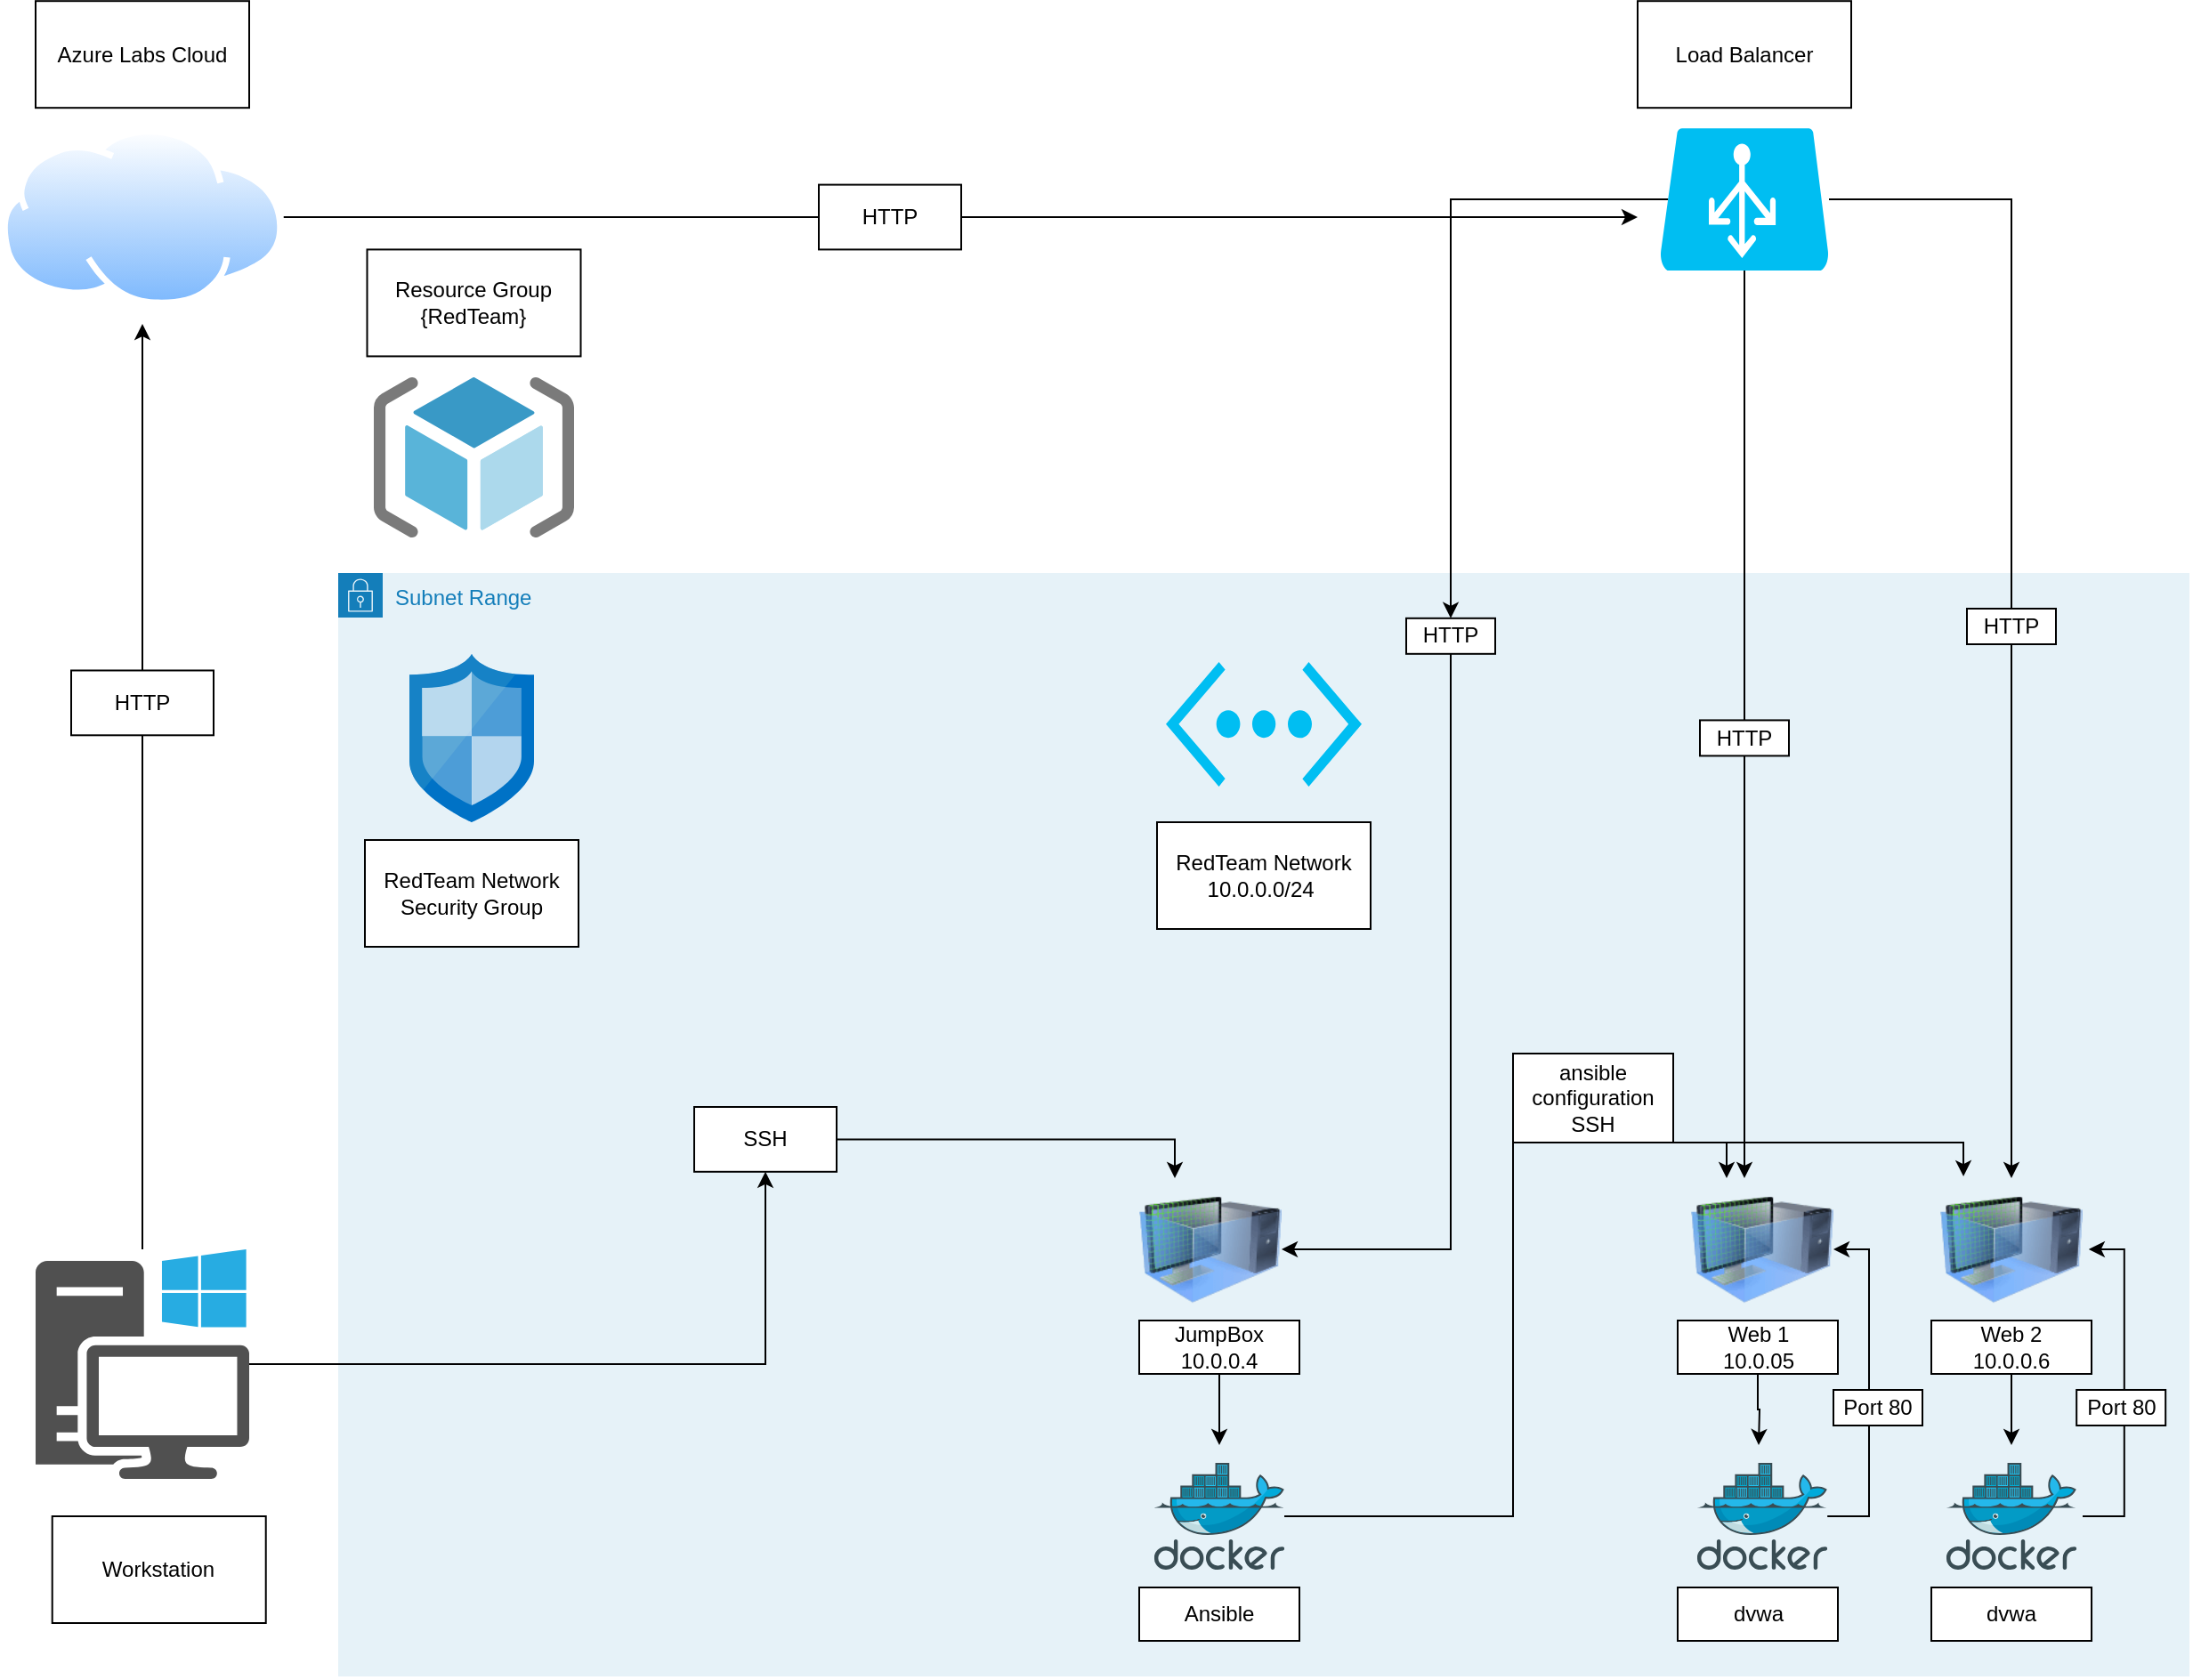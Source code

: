 <mxfile version="18.1.3" type="device"><diagram id="WI9T0HZ2pTsCkuznbFz-" name="Page-1"><mxGraphModel dx="2062" dy="1122" grid="1" gridSize="10" guides="1" tooltips="1" connect="1" arrows="1" fold="1" page="1" pageScale="1" pageWidth="1169" pageHeight="827" math="0" shadow="0"><root><mxCell id="0"/><mxCell id="1" parent="0"/><mxCell id="6L2BmyUJa7IlHlYo9mTM-74" value="Subnet Range" style="points=[[0,0],[0.25,0],[0.5,0],[0.75,0],[1,0],[1,0.25],[1,0.5],[1,0.75],[1,1],[0.75,1],[0.5,1],[0.25,1],[0,1],[0,0.75],[0,0.5],[0,0.25]];outlineConnect=0;gradientColor=none;html=1;whiteSpace=wrap;fontSize=12;fontStyle=0;container=1;pointerEvents=0;collapsible=0;recursiveResize=0;shape=mxgraph.aws4.group;grIcon=mxgraph.aws4.group_security_group;grStroke=0;strokeColor=#147EBA;fillColor=#E6F2F8;verticalAlign=top;align=left;spacingLeft=30;fontColor=#147EBA;dashed=0;" vertex="1" parent="1"><mxGeometry x="200" y="340" width="1040" height="620" as="geometry"/></mxCell><mxCell id="6L2BmyUJa7IlHlYo9mTM-11" value="" style="sketch=0;aspect=fixed;html=1;points=[];align=center;image;fontSize=12;image=img/lib/mscae/Network_Security_Groups_Classic.svg;" vertex="1" parent="6L2BmyUJa7IlHlYo9mTM-74"><mxGeometry x="40" y="45.41" width="70" height="94.59" as="geometry"/></mxCell><mxCell id="6L2BmyUJa7IlHlYo9mTM-15" value="RedTeam Network Security Group" style="rounded=0;whiteSpace=wrap;html=1;" vertex="1" parent="6L2BmyUJa7IlHlYo9mTM-74"><mxGeometry x="15" y="150" width="120" height="60" as="geometry"/></mxCell><mxCell id="6L2BmyUJa7IlHlYo9mTM-16" value="RedTeam Network 10.0.0.0/24&amp;nbsp;" style="rounded=0;whiteSpace=wrap;html=1;" vertex="1" parent="6L2BmyUJa7IlHlYo9mTM-74"><mxGeometry x="460" y="140" width="120" height="60" as="geometry"/></mxCell><mxCell id="6L2BmyUJa7IlHlYo9mTM-6" value="" style="verticalLabelPosition=bottom;html=1;verticalAlign=top;align=center;strokeColor=none;fillColor=#00BEF2;shape=mxgraph.azure.virtual_network;pointerEvents=1;" vertex="1" parent="6L2BmyUJa7IlHlYo9mTM-74"><mxGeometry x="465" y="50.0" width="110" height="70" as="geometry"/></mxCell><mxCell id="6L2BmyUJa7IlHlYo9mTM-47" value="HTTP" style="rounded=0;whiteSpace=wrap;html=1;" vertex="1" parent="6L2BmyUJa7IlHlYo9mTM-74"><mxGeometry x="915" y="20.0" width="50" height="20" as="geometry"/></mxCell><mxCell id="6L2BmyUJa7IlHlYo9mTM-84" value="ansible configuration SSH" style="rounded=0;whiteSpace=wrap;html=1;" vertex="1" parent="6L2BmyUJa7IlHlYo9mTM-74"><mxGeometry x="660" y="270" width="90" height="50" as="geometry"/></mxCell><mxCell id="6L2BmyUJa7IlHlYo9mTM-45" value="HTTP" style="rounded=0;whiteSpace=wrap;html=1;" vertex="1" parent="6L2BmyUJa7IlHlYo9mTM-74"><mxGeometry x="765" y="82.71" width="50" height="20" as="geometry"/></mxCell><mxCell id="6L2BmyUJa7IlHlYo9mTM-1" value="" style="image;html=1;image=img/lib/clip_art/computers/Virtual_Machine_128x128.png" vertex="1" parent="6L2BmyUJa7IlHlYo9mTM-74"><mxGeometry x="450" y="340" width="80" height="80" as="geometry"/></mxCell><mxCell id="6L2BmyUJa7IlHlYo9mTM-29" style="edgeStyle=orthogonalEdgeStyle;rounded=0;orthogonalLoop=1;jettySize=auto;html=1;exitX=0.5;exitY=1;exitDx=0;exitDy=0;" edge="1" parent="6L2BmyUJa7IlHlYo9mTM-74" source="6L2BmyUJa7IlHlYo9mTM-21"><mxGeometry relative="1" as="geometry"><mxPoint x="495" y="490" as="targetPoint"/></mxGeometry></mxCell><mxCell id="6L2BmyUJa7IlHlYo9mTM-21" value="JumpBox 10.0.0.4" style="rounded=0;whiteSpace=wrap;html=1;" vertex="1" parent="6L2BmyUJa7IlHlYo9mTM-74"><mxGeometry x="450" y="420" width="90" height="30" as="geometry"/></mxCell><mxCell id="6L2BmyUJa7IlHlYo9mTM-24" value="" style="sketch=0;aspect=fixed;html=1;points=[];align=center;image;fontSize=12;image=img/lib/mscae/Docker.svg;" vertex="1" parent="6L2BmyUJa7IlHlYo9mTM-74"><mxGeometry x="458.41" y="500" width="73.17" height="60" as="geometry"/></mxCell><mxCell id="6L2BmyUJa7IlHlYo9mTM-38" value="Ansible" style="rounded=0;whiteSpace=wrap;html=1;" vertex="1" parent="6L2BmyUJa7IlHlYo9mTM-74"><mxGeometry x="450" y="570" width="90" height="30" as="geometry"/></mxCell><mxCell id="6L2BmyUJa7IlHlYo9mTM-93" style="edgeStyle=orthogonalEdgeStyle;rounded=0;orthogonalLoop=1;jettySize=auto;html=1;exitX=0.5;exitY=1;exitDx=0;exitDy=0;entryX=1;entryY=0.5;entryDx=0;entryDy=0;" edge="1" parent="6L2BmyUJa7IlHlYo9mTM-74" source="6L2BmyUJa7IlHlYo9mTM-91" target="6L2BmyUJa7IlHlYo9mTM-1"><mxGeometry relative="1" as="geometry"/></mxCell><mxCell id="6L2BmyUJa7IlHlYo9mTM-91" value="HTTP" style="rounded=0;whiteSpace=wrap;html=1;" vertex="1" parent="6L2BmyUJa7IlHlYo9mTM-74"><mxGeometry x="600" y="25.41" width="50" height="20" as="geometry"/></mxCell><mxCell id="6L2BmyUJa7IlHlYo9mTM-59" value="SSH" style="rounded=0;whiteSpace=wrap;html=1;" vertex="1" parent="6L2BmyUJa7IlHlYo9mTM-74"><mxGeometry x="200" y="300.0" width="80" height="36.41" as="geometry"/></mxCell><mxCell id="6L2BmyUJa7IlHlYo9mTM-71" style="edgeStyle=orthogonalEdgeStyle;rounded=0;orthogonalLoop=1;jettySize=auto;html=1;exitX=1;exitY=0.5;exitDx=0;exitDy=0;entryX=0.25;entryY=0;entryDx=0;entryDy=0;" edge="1" parent="6L2BmyUJa7IlHlYo9mTM-74" source="6L2BmyUJa7IlHlYo9mTM-59" target="6L2BmyUJa7IlHlYo9mTM-1"><mxGeometry relative="1" as="geometry"/></mxCell><mxCell id="6L2BmyUJa7IlHlYo9mTM-2" value="" style="image;html=1;image=img/lib/clip_art/computers/Virtual_Machine_128x128.png" vertex="1" parent="1"><mxGeometry x="960" y="680" width="80" height="80" as="geometry"/></mxCell><mxCell id="6L2BmyUJa7IlHlYo9mTM-3" value="" style="image;html=1;image=img/lib/clip_art/computers/Virtual_Machine_128x128.png" vertex="1" parent="1"><mxGeometry x="1100" y="680" width="80" height="80" as="geometry"/></mxCell><mxCell id="6L2BmyUJa7IlHlYo9mTM-17" style="edgeStyle=orthogonalEdgeStyle;rounded=0;orthogonalLoop=1;jettySize=auto;html=1;startArrow=none;" edge="1" parent="1" source="6L2BmyUJa7IlHlYo9mTM-45" target="6L2BmyUJa7IlHlYo9mTM-2"><mxGeometry relative="1" as="geometry"><mxPoint x="990" y="580" as="targetPoint"/><Array as="points"><mxPoint x="990" y="630"/><mxPoint x="990" y="630"/></Array></mxGeometry></mxCell><mxCell id="6L2BmyUJa7IlHlYo9mTM-19" style="edgeStyle=orthogonalEdgeStyle;rounded=0;orthogonalLoop=1;jettySize=auto;html=1;startArrow=none;entryX=0.5;entryY=0;entryDx=0;entryDy=0;" edge="1" parent="1" source="6L2BmyUJa7IlHlYo9mTM-47" target="6L2BmyUJa7IlHlYo9mTM-3"><mxGeometry relative="1" as="geometry"><mxPoint x="1144" y="580" as="targetPoint"/><Array as="points"><mxPoint x="1140" y="470"/><mxPoint x="1140" y="470"/></Array></mxGeometry></mxCell><mxCell id="6L2BmyUJa7IlHlYo9mTM-94" style="edgeStyle=orthogonalEdgeStyle;rounded=0;orthogonalLoop=1;jettySize=auto;html=1;exitX=0.05;exitY=0.5;exitDx=0;exitDy=0;exitPerimeter=0;entryX=0.5;entryY=0;entryDx=0;entryDy=0;" edge="1" parent="1" source="6L2BmyUJa7IlHlYo9mTM-4" target="6L2BmyUJa7IlHlYo9mTM-91"><mxGeometry relative="1" as="geometry"/></mxCell><mxCell id="6L2BmyUJa7IlHlYo9mTM-4" value="" style="verticalLabelPosition=bottom;html=1;verticalAlign=top;align=center;strokeColor=none;fillColor=#00BEF2;shape=mxgraph.azure.azure_load_balancer;" vertex="1" parent="1"><mxGeometry x="942.5" y="90" width="95" height="80" as="geometry"/></mxCell><mxCell id="6L2BmyUJa7IlHlYo9mTM-8" value="Resource Group&lt;br&gt;{RedTeam}" style="rounded=0;whiteSpace=wrap;html=1;" vertex="1" parent="1"><mxGeometry x="216.25" y="158.21" width="120" height="60" as="geometry"/></mxCell><mxCell id="6L2BmyUJa7IlHlYo9mTM-10" value="Load Balancer" style="rounded=0;whiteSpace=wrap;html=1;" vertex="1" parent="1"><mxGeometry x="930" y="18.59" width="120" height="60" as="geometry"/></mxCell><mxCell id="6L2BmyUJa7IlHlYo9mTM-14" value="" style="sketch=0;aspect=fixed;html=1;points=[];align=center;image;fontSize=12;image=img/lib/mscae/ResourceGroup.svg;" vertex="1" parent="1"><mxGeometry x="220" y="230" width="112.5" height="90" as="geometry"/></mxCell><mxCell id="6L2BmyUJa7IlHlYo9mTM-30" style="edgeStyle=orthogonalEdgeStyle;rounded=0;orthogonalLoop=1;jettySize=auto;html=1;exitX=0.5;exitY=1;exitDx=0;exitDy=0;" edge="1" parent="1" source="6L2BmyUJa7IlHlYo9mTM-22"><mxGeometry relative="1" as="geometry"><mxPoint x="998" y="830" as="targetPoint"/></mxGeometry></mxCell><mxCell id="6L2BmyUJa7IlHlYo9mTM-22" value="Web 1 &lt;br&gt;10.0.05" style="rounded=0;whiteSpace=wrap;html=1;" vertex="1" parent="1"><mxGeometry x="952.5" y="760" width="90" height="30" as="geometry"/></mxCell><mxCell id="6L2BmyUJa7IlHlYo9mTM-31" style="edgeStyle=orthogonalEdgeStyle;rounded=0;orthogonalLoop=1;jettySize=auto;html=1;exitX=0.5;exitY=1;exitDx=0;exitDy=0;" edge="1" parent="1" source="6L2BmyUJa7IlHlYo9mTM-23"><mxGeometry relative="1" as="geometry"><mxPoint x="1140" y="830" as="targetPoint"/></mxGeometry></mxCell><mxCell id="6L2BmyUJa7IlHlYo9mTM-23" value="Web 2&lt;br&gt;10.0.0.6" style="rounded=0;whiteSpace=wrap;html=1;" vertex="1" parent="1"><mxGeometry x="1095" y="760" width="90" height="30" as="geometry"/></mxCell><mxCell id="6L2BmyUJa7IlHlYo9mTM-81" value="" style="edgeStyle=orthogonalEdgeStyle;rounded=0;orthogonalLoop=1;jettySize=auto;html=1;entryX=0.25;entryY=0;entryDx=0;entryDy=0;" edge="1" parent="1" source="6L2BmyUJa7IlHlYo9mTM-24" target="6L2BmyUJa7IlHlYo9mTM-2"><mxGeometry relative="1" as="geometry"><Array as="points"><mxPoint x="860" y="870"/><mxPoint x="860" y="660"/><mxPoint x="980" y="660"/></Array></mxGeometry></mxCell><mxCell id="6L2BmyUJa7IlHlYo9mTM-82" style="edgeStyle=orthogonalEdgeStyle;rounded=0;orthogonalLoop=1;jettySize=auto;html=1;entryX=0.163;entryY=-0.012;entryDx=0;entryDy=0;entryPerimeter=0;" edge="1" parent="1" source="6L2BmyUJa7IlHlYo9mTM-24" target="6L2BmyUJa7IlHlYo9mTM-3"><mxGeometry relative="1" as="geometry"><Array as="points"><mxPoint x="860" y="870"/><mxPoint x="860" y="660"/><mxPoint x="1113" y="660"/></Array></mxGeometry></mxCell><mxCell id="6L2BmyUJa7IlHlYo9mTM-34" style="edgeStyle=orthogonalEdgeStyle;rounded=0;orthogonalLoop=1;jettySize=auto;html=1;entryX=1;entryY=0.5;entryDx=0;entryDy=0;" edge="1" parent="1" source="6L2BmyUJa7IlHlYo9mTM-25" target="6L2BmyUJa7IlHlYo9mTM-2"><mxGeometry relative="1" as="geometry"><mxPoint x="1070" y="720" as="targetPoint"/><Array as="points"><mxPoint x="1060" y="870"/><mxPoint x="1060" y="720"/></Array></mxGeometry></mxCell><mxCell id="6L2BmyUJa7IlHlYo9mTM-25" value="" style="sketch=0;aspect=fixed;html=1;points=[];align=center;image;fontSize=12;image=img/lib/mscae/Docker.svg;" vertex="1" parent="1"><mxGeometry x="963.42" y="840" width="73.17" height="60" as="geometry"/></mxCell><mxCell id="6L2BmyUJa7IlHlYo9mTM-26" value="" style="sketch=0;aspect=fixed;html=1;points=[];align=center;image;fontSize=12;image=img/lib/mscae/Docker.svg;" vertex="1" parent="1"><mxGeometry x="1103.42" y="840" width="73.17" height="60" as="geometry"/></mxCell><mxCell id="6L2BmyUJa7IlHlYo9mTM-56" style="edgeStyle=orthogonalEdgeStyle;rounded=0;orthogonalLoop=1;jettySize=auto;html=1;startArrow=none;" edge="1" parent="1" source="6L2BmyUJa7IlHlYo9mTM-63"><mxGeometry relative="1" as="geometry"><mxPoint x="930" y="140" as="targetPoint"/></mxGeometry></mxCell><mxCell id="6L2BmyUJa7IlHlYo9mTM-27" value="" style="aspect=fixed;perimeter=ellipsePerimeter;html=1;align=center;shadow=0;dashed=0;spacingTop=3;image;image=img/lib/active_directory/internet_cloud.svg;" vertex="1" parent="1"><mxGeometry x="10.64" y="90" width="158.73" height="100" as="geometry"/></mxCell><mxCell id="6L2BmyUJa7IlHlYo9mTM-52" style="edgeStyle=orthogonalEdgeStyle;rounded=0;orthogonalLoop=1;jettySize=auto;html=1;" edge="1" parent="1" source="6L2BmyUJa7IlHlYo9mTM-28"><mxGeometry relative="1" as="geometry"><mxPoint x="90" y="200" as="targetPoint"/><Array as="points"><mxPoint x="90" y="540"/><mxPoint x="90" y="540"/></Array></mxGeometry></mxCell><mxCell id="6L2BmyUJa7IlHlYo9mTM-64" style="edgeStyle=orthogonalEdgeStyle;rounded=0;orthogonalLoop=1;jettySize=auto;html=1;" edge="1" parent="1" source="6L2BmyUJa7IlHlYo9mTM-28" target="6L2BmyUJa7IlHlYo9mTM-59"><mxGeometry relative="1" as="geometry"><mxPoint x="430" y="610" as="targetPoint"/><Array as="points"/></mxGeometry></mxCell><mxCell id="6L2BmyUJa7IlHlYo9mTM-28" value="" style="sketch=0;pointerEvents=1;shadow=0;dashed=0;html=1;strokeColor=none;fillColor=#505050;labelPosition=center;verticalLabelPosition=bottom;verticalAlign=top;outlineConnect=0;align=center;shape=mxgraph.office.devices.workstation_pc;" vertex="1" parent="1"><mxGeometry x="30" y="720" width="120" height="129" as="geometry"/></mxCell><mxCell id="6L2BmyUJa7IlHlYo9mTM-37" style="edgeStyle=orthogonalEdgeStyle;rounded=0;orthogonalLoop=1;jettySize=auto;html=1;entryX=1;entryY=0.5;entryDx=0;entryDy=0;" edge="1" parent="1"><mxGeometry relative="1" as="geometry"><mxPoint x="1183.41" y="720" as="targetPoint"/><mxPoint x="1180.0" y="870" as="sourcePoint"/><Array as="points"><mxPoint x="1203.41" y="870"/><mxPoint x="1203.41" y="720"/></Array></mxGeometry></mxCell><mxCell id="6L2BmyUJa7IlHlYo9mTM-39" value="dvwa" style="rounded=0;whiteSpace=wrap;html=1;" vertex="1" parent="1"><mxGeometry x="952.5" y="910" width="90" height="30" as="geometry"/></mxCell><mxCell id="6L2BmyUJa7IlHlYo9mTM-40" value="dvwa" style="rounded=0;whiteSpace=wrap;html=1;" vertex="1" parent="1"><mxGeometry x="1095.01" y="910" width="90" height="30" as="geometry"/></mxCell><mxCell id="6L2BmyUJa7IlHlYo9mTM-41" value="Port 80" style="rounded=0;whiteSpace=wrap;html=1;" vertex="1" parent="1"><mxGeometry x="1176.59" y="798.99" width="50" height="20" as="geometry"/></mxCell><mxCell id="6L2BmyUJa7IlHlYo9mTM-42" value="Port 80" style="rounded=0;whiteSpace=wrap;html=1;" vertex="1" parent="1"><mxGeometry x="1040.0" y="799" width="50" height="20" as="geometry"/></mxCell><mxCell id="6L2BmyUJa7IlHlYo9mTM-46" value="" style="edgeStyle=orthogonalEdgeStyle;rounded=0;orthogonalLoop=1;jettySize=auto;html=1;endArrow=none;" edge="1" parent="1" source="6L2BmyUJa7IlHlYo9mTM-4" target="6L2BmyUJa7IlHlYo9mTM-45"><mxGeometry relative="1" as="geometry"><mxPoint x="1001.5" y="228.59" as="sourcePoint"/><mxPoint x="1002" y="538.59" as="targetPoint"/><Array as="points"><mxPoint x="990" y="220"/><mxPoint x="990" y="220"/></Array></mxGeometry></mxCell><mxCell id="6L2BmyUJa7IlHlYo9mTM-49" value="" style="edgeStyle=orthogonalEdgeStyle;rounded=0;orthogonalLoop=1;jettySize=auto;html=1;endArrow=none;" edge="1" parent="1" source="6L2BmyUJa7IlHlYo9mTM-4" target="6L2BmyUJa7IlHlYo9mTM-47"><mxGeometry relative="1" as="geometry"><mxPoint x="1144" y="538.59" as="targetPoint"/><mxPoint x="1049" y="188.59" as="sourcePoint"/></mxGeometry></mxCell><mxCell id="6L2BmyUJa7IlHlYo9mTM-50" value="Workstation" style="rounded=0;whiteSpace=wrap;html=1;" vertex="1" parent="1"><mxGeometry x="39.36" y="870" width="120" height="60" as="geometry"/></mxCell><mxCell id="6L2BmyUJa7IlHlYo9mTM-51" value="Azure Labs Cloud" style="rounded=0;whiteSpace=wrap;html=1;" vertex="1" parent="1"><mxGeometry x="30" y="18.59" width="120" height="60" as="geometry"/></mxCell><mxCell id="6L2BmyUJa7IlHlYo9mTM-62" value="HTTP" style="rounded=0;whiteSpace=wrap;html=1;" vertex="1" parent="1"><mxGeometry x="50" y="394.74" width="80" height="36.41" as="geometry"/></mxCell><mxCell id="6L2BmyUJa7IlHlYo9mTM-63" value="HTTP" style="rounded=0;whiteSpace=wrap;html=1;" vertex="1" parent="1"><mxGeometry x="470" y="121.8" width="80" height="36.41" as="geometry"/></mxCell><mxCell id="6L2BmyUJa7IlHlYo9mTM-75" value="" style="edgeStyle=orthogonalEdgeStyle;rounded=0;orthogonalLoop=1;jettySize=auto;html=1;endArrow=none;" edge="1" parent="1" source="6L2BmyUJa7IlHlYo9mTM-27" target="6L2BmyUJa7IlHlYo9mTM-63"><mxGeometry relative="1" as="geometry"><mxPoint x="930" y="140" as="targetPoint"/><mxPoint x="169.37" y="140" as="sourcePoint"/></mxGeometry></mxCell></root></mxGraphModel></diagram></mxfile>